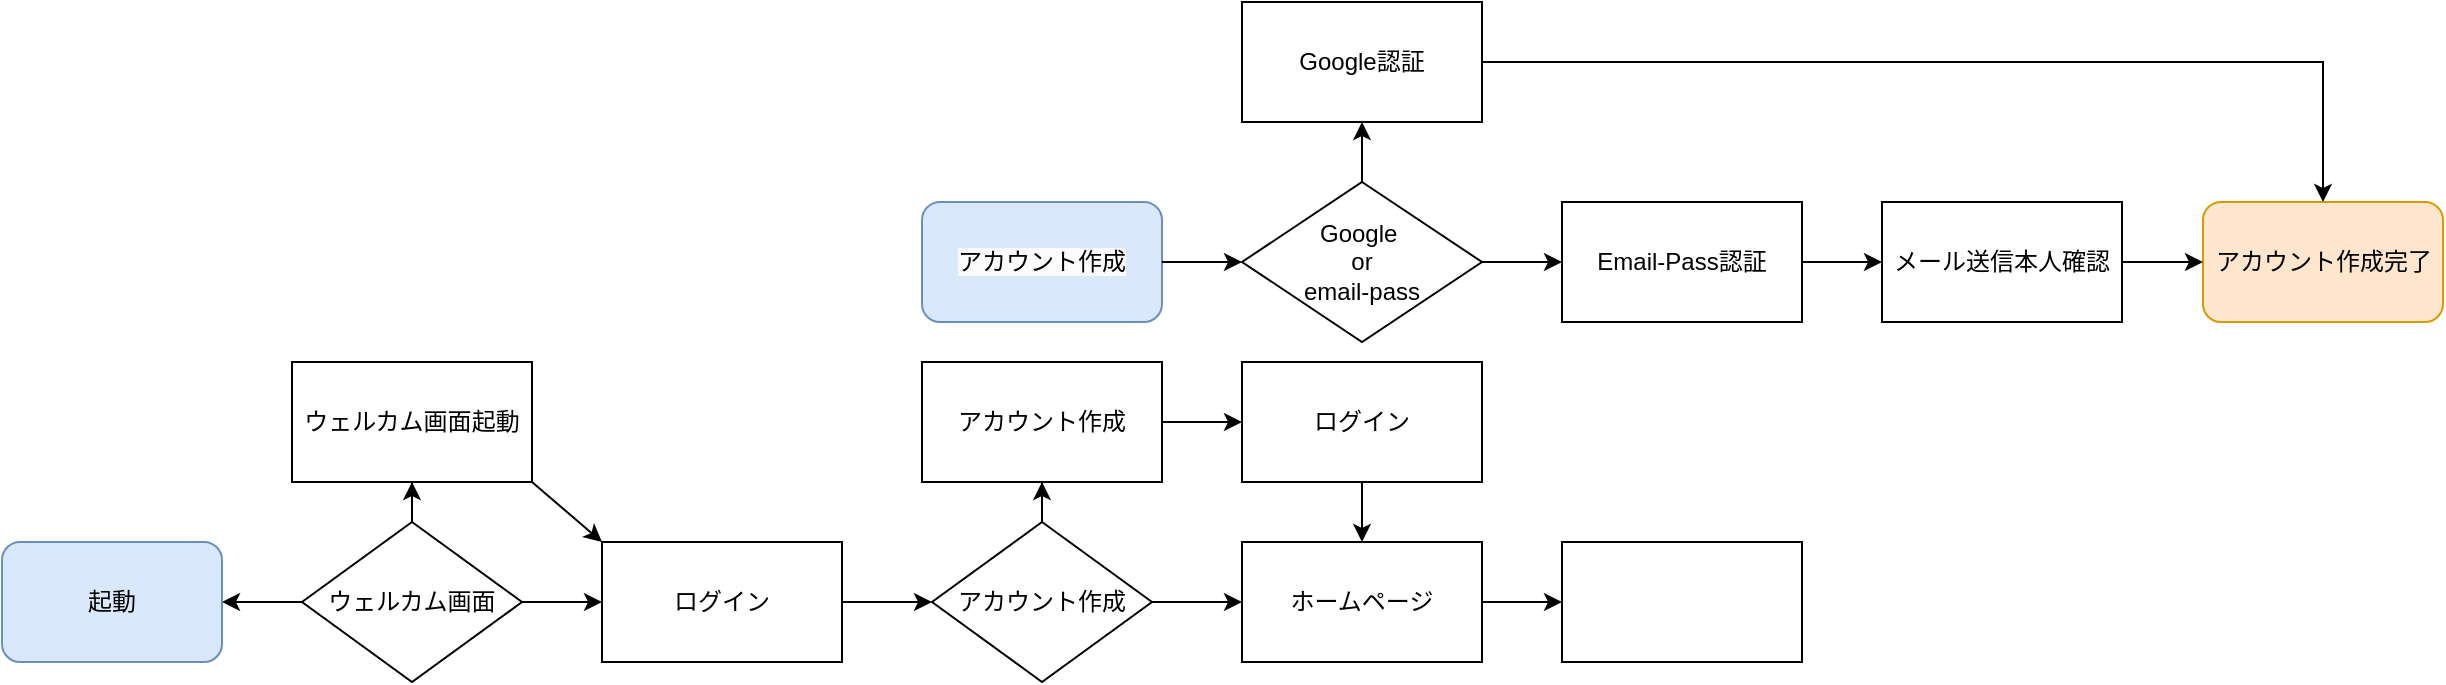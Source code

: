 <mxfile version="22.1.16" type="github">
  <diagram name="ページ1" id="QqLwSLqvl7rIlfeu2B-Z">
    <mxGraphModel dx="1176" dy="1735" grid="1" gridSize="10" guides="1" tooltips="1" connect="1" arrows="1" fold="1" page="1" pageScale="1" pageWidth="827" pageHeight="1169" math="0" shadow="0">
      <root>
        <mxCell id="0" />
        <mxCell id="1" parent="0" />
        <mxCell id="ANDY_AdEw9fYnEY0-3U3-14" value="" style="edgeStyle=orthogonalEdgeStyle;rounded=0;orthogonalLoop=1;jettySize=auto;html=1;" edge="1" parent="1" source="ANDY_AdEw9fYnEY0-3U3-6" target="ANDY_AdEw9fYnEY0-3U3-13">
          <mxGeometry relative="1" as="geometry" />
        </mxCell>
        <mxCell id="ANDY_AdEw9fYnEY0-3U3-16" value="" style="edgeStyle=orthogonalEdgeStyle;rounded=0;orthogonalLoop=1;jettySize=auto;html=1;" edge="1" parent="1" source="ANDY_AdEw9fYnEY0-3U3-6" target="ANDY_AdEw9fYnEY0-3U3-15">
          <mxGeometry relative="1" as="geometry" />
        </mxCell>
        <mxCell id="ANDY_AdEw9fYnEY0-3U3-18" value="" style="edgeStyle=orthogonalEdgeStyle;rounded=0;orthogonalLoop=1;jettySize=auto;html=1;" edge="1" parent="1" source="ANDY_AdEw9fYnEY0-3U3-6" target="ANDY_AdEw9fYnEY0-3U3-17">
          <mxGeometry relative="1" as="geometry" />
        </mxCell>
        <mxCell id="ANDY_AdEw9fYnEY0-3U3-6" value="ウェルカム画面" style="rhombus;whiteSpace=wrap;html=1;rounded=0;" vertex="1" parent="1">
          <mxGeometry x="170" y="220" width="110" height="80" as="geometry" />
        </mxCell>
        <mxCell id="ANDY_AdEw9fYnEY0-3U3-13" value="起動" style="rounded=1;whiteSpace=wrap;html=1;fillColor=#dae8fc;strokeColor=#6c8ebf;" vertex="1" parent="1">
          <mxGeometry x="20" y="230" width="110" height="60" as="geometry" />
        </mxCell>
        <mxCell id="ANDY_AdEw9fYnEY0-3U3-15" value="ウェルカム画面起動" style="rounded=0;whiteSpace=wrap;html=1;" vertex="1" parent="1">
          <mxGeometry x="165" y="140" width="120" height="60" as="geometry" />
        </mxCell>
        <mxCell id="ANDY_AdEw9fYnEY0-3U3-21" value="" style="edgeStyle=orthogonalEdgeStyle;rounded=0;orthogonalLoop=1;jettySize=auto;html=1;" edge="1" parent="1" source="ANDY_AdEw9fYnEY0-3U3-17" target="ANDY_AdEw9fYnEY0-3U3-20">
          <mxGeometry relative="1" as="geometry" />
        </mxCell>
        <mxCell id="ANDY_AdEw9fYnEY0-3U3-17" value="ログイン" style="whiteSpace=wrap;html=1;rounded=0;" vertex="1" parent="1">
          <mxGeometry x="320" y="230" width="120" height="60" as="geometry" />
        </mxCell>
        <mxCell id="ANDY_AdEw9fYnEY0-3U3-19" value="" style="endArrow=classic;html=1;rounded=0;entryX=0;entryY=0;entryDx=0;entryDy=0;exitX=1;exitY=1;exitDx=0;exitDy=0;" edge="1" parent="1" source="ANDY_AdEw9fYnEY0-3U3-15" target="ANDY_AdEw9fYnEY0-3U3-17">
          <mxGeometry width="50" height="50" relative="1" as="geometry">
            <mxPoint x="390" y="320" as="sourcePoint" />
            <mxPoint x="440" y="270" as="targetPoint" />
          </mxGeometry>
        </mxCell>
        <mxCell id="ANDY_AdEw9fYnEY0-3U3-23" value="" style="edgeStyle=orthogonalEdgeStyle;rounded=0;orthogonalLoop=1;jettySize=auto;html=1;" edge="1" parent="1" source="ANDY_AdEw9fYnEY0-3U3-20" target="ANDY_AdEw9fYnEY0-3U3-22">
          <mxGeometry relative="1" as="geometry" />
        </mxCell>
        <mxCell id="ANDY_AdEw9fYnEY0-3U3-29" value="" style="edgeStyle=orthogonalEdgeStyle;rounded=0;orthogonalLoop=1;jettySize=auto;html=1;" edge="1" parent="1" source="ANDY_AdEw9fYnEY0-3U3-20" target="ANDY_AdEw9fYnEY0-3U3-28">
          <mxGeometry relative="1" as="geometry" />
        </mxCell>
        <mxCell id="ANDY_AdEw9fYnEY0-3U3-20" value="アカウント作成" style="rhombus;whiteSpace=wrap;html=1;rounded=0;" vertex="1" parent="1">
          <mxGeometry x="485" y="220" width="110" height="80" as="geometry" />
        </mxCell>
        <mxCell id="ANDY_AdEw9fYnEY0-3U3-22" value="アカウント作成" style="whiteSpace=wrap;html=1;rounded=0;" vertex="1" parent="1">
          <mxGeometry x="480" y="140" width="120" height="60" as="geometry" />
        </mxCell>
        <mxCell id="ANDY_AdEw9fYnEY0-3U3-30" value="" style="edgeStyle=orthogonalEdgeStyle;rounded=0;orthogonalLoop=1;jettySize=auto;html=1;" edge="1" parent="1" source="ANDY_AdEw9fYnEY0-3U3-24" target="ANDY_AdEw9fYnEY0-3U3-28">
          <mxGeometry relative="1" as="geometry" />
        </mxCell>
        <mxCell id="ANDY_AdEw9fYnEY0-3U3-24" value="ログイン" style="whiteSpace=wrap;html=1;rounded=0;" vertex="1" parent="1">
          <mxGeometry x="640" y="140" width="120" height="60" as="geometry" />
        </mxCell>
        <mxCell id="ANDY_AdEw9fYnEY0-3U3-26" value="" style="endArrow=classic;html=1;rounded=0;exitX=1;exitY=0.5;exitDx=0;exitDy=0;entryX=0;entryY=0.5;entryDx=0;entryDy=0;" edge="1" parent="1" source="ANDY_AdEw9fYnEY0-3U3-22" target="ANDY_AdEw9fYnEY0-3U3-24">
          <mxGeometry width="50" height="50" relative="1" as="geometry">
            <mxPoint x="600" y="200" as="sourcePoint" />
            <mxPoint x="630" y="230" as="targetPoint" />
          </mxGeometry>
        </mxCell>
        <mxCell id="ANDY_AdEw9fYnEY0-3U3-32" value="" style="edgeStyle=orthogonalEdgeStyle;rounded=0;orthogonalLoop=1;jettySize=auto;html=1;" edge="1" parent="1" source="ANDY_AdEw9fYnEY0-3U3-28" target="ANDY_AdEw9fYnEY0-3U3-31">
          <mxGeometry relative="1" as="geometry" />
        </mxCell>
        <mxCell id="ANDY_AdEw9fYnEY0-3U3-28" value="ホームページ" style="rounded=0;whiteSpace=wrap;html=1;" vertex="1" parent="1">
          <mxGeometry x="640" y="230" width="120" height="60" as="geometry" />
        </mxCell>
        <mxCell id="ANDY_AdEw9fYnEY0-3U3-31" value="" style="rounded=0;whiteSpace=wrap;html=1;" vertex="1" parent="1">
          <mxGeometry x="800" y="230" width="120" height="60" as="geometry" />
        </mxCell>
        <mxCell id="ANDY_AdEw9fYnEY0-3U3-56" value="" style="group" vertex="1" connectable="0" parent="1">
          <mxGeometry x="480" y="-40" width="760.5" height="170" as="geometry" />
        </mxCell>
        <mxCell id="ANDY_AdEw9fYnEY0-3U3-38" value="Google&amp;nbsp;&lt;br&gt;or&lt;br&gt;email-pass" style="rhombus;whiteSpace=wrap;html=1;rounded=0;" vertex="1" parent="ANDY_AdEw9fYnEY0-3U3-56">
          <mxGeometry x="160" y="90" width="120" height="80" as="geometry" />
        </mxCell>
        <mxCell id="ANDY_AdEw9fYnEY0-3U3-40" value="Google認証" style="rounded=0;whiteSpace=wrap;html=1;" vertex="1" parent="ANDY_AdEw9fYnEY0-3U3-56">
          <mxGeometry x="160" width="120" height="60" as="geometry" />
        </mxCell>
        <mxCell id="ANDY_AdEw9fYnEY0-3U3-41" value="" style="edgeStyle=orthogonalEdgeStyle;rounded=0;orthogonalLoop=1;jettySize=auto;html=1;" edge="1" parent="ANDY_AdEw9fYnEY0-3U3-56" source="ANDY_AdEw9fYnEY0-3U3-38" target="ANDY_AdEw9fYnEY0-3U3-40">
          <mxGeometry relative="1" as="geometry" />
        </mxCell>
        <mxCell id="ANDY_AdEw9fYnEY0-3U3-44" value="Email-Pass認証" style="whiteSpace=wrap;html=1;rounded=0;" vertex="1" parent="ANDY_AdEw9fYnEY0-3U3-56">
          <mxGeometry x="320" y="100" width="120" height="60" as="geometry" />
        </mxCell>
        <mxCell id="ANDY_AdEw9fYnEY0-3U3-45" value="" style="edgeStyle=orthogonalEdgeStyle;rounded=0;orthogonalLoop=1;jettySize=auto;html=1;" edge="1" parent="ANDY_AdEw9fYnEY0-3U3-56" source="ANDY_AdEw9fYnEY0-3U3-38" target="ANDY_AdEw9fYnEY0-3U3-44">
          <mxGeometry relative="1" as="geometry" />
        </mxCell>
        <mxCell id="ANDY_AdEw9fYnEY0-3U3-46" value="メール送信本人確認" style="whiteSpace=wrap;html=1;rounded=0;" vertex="1" parent="ANDY_AdEw9fYnEY0-3U3-56">
          <mxGeometry x="480" y="100" width="120" height="60" as="geometry" />
        </mxCell>
        <mxCell id="ANDY_AdEw9fYnEY0-3U3-47" value="" style="edgeStyle=orthogonalEdgeStyle;rounded=0;orthogonalLoop=1;jettySize=auto;html=1;" edge="1" parent="ANDY_AdEw9fYnEY0-3U3-56" source="ANDY_AdEw9fYnEY0-3U3-44" target="ANDY_AdEw9fYnEY0-3U3-46">
          <mxGeometry relative="1" as="geometry" />
        </mxCell>
        <mxCell id="ANDY_AdEw9fYnEY0-3U3-51" value="&lt;meta charset=&quot;utf-8&quot;&gt;&lt;span style=&quot;color: rgb(0, 0, 0); font-family: Helvetica; font-size: 12px; font-style: normal; font-variant-ligatures: normal; font-variant-caps: normal; font-weight: 400; letter-spacing: normal; orphans: 2; text-align: center; text-indent: 0px; text-transform: none; widows: 2; word-spacing: 0px; -webkit-text-stroke-width: 0px; background-color: rgb(251, 251, 251); text-decoration-thickness: initial; text-decoration-style: initial; text-decoration-color: initial; float: none; display: inline !important;&quot;&gt;アカウント作成&lt;/span&gt;" style="rounded=1;whiteSpace=wrap;html=1;fillColor=#dae8fc;strokeColor=#6c8ebf;" vertex="1" parent="ANDY_AdEw9fYnEY0-3U3-56">
          <mxGeometry y="100" width="120" height="60" as="geometry" />
        </mxCell>
        <mxCell id="ANDY_AdEw9fYnEY0-3U3-39" value="" style="edgeStyle=orthogonalEdgeStyle;rounded=0;orthogonalLoop=1;jettySize=auto;html=1;" edge="1" parent="ANDY_AdEw9fYnEY0-3U3-56" source="ANDY_AdEw9fYnEY0-3U3-51" target="ANDY_AdEw9fYnEY0-3U3-38">
          <mxGeometry relative="1" as="geometry">
            <mxPoint x="120" y="130" as="sourcePoint" />
          </mxGeometry>
        </mxCell>
        <mxCell id="ANDY_AdEw9fYnEY0-3U3-52" value="アカウント作成完了" style="rounded=1;whiteSpace=wrap;html=1;fillColor=#ffe6cc;strokeColor=#d79b00;" vertex="1" parent="ANDY_AdEw9fYnEY0-3U3-56">
          <mxGeometry x="640.5" y="100" width="120" height="60" as="geometry" />
        </mxCell>
        <mxCell id="ANDY_AdEw9fYnEY0-3U3-55" style="edgeStyle=orthogonalEdgeStyle;rounded=0;orthogonalLoop=1;jettySize=auto;html=1;" edge="1" parent="ANDY_AdEw9fYnEY0-3U3-56" source="ANDY_AdEw9fYnEY0-3U3-40" target="ANDY_AdEw9fYnEY0-3U3-52">
          <mxGeometry relative="1" as="geometry" />
        </mxCell>
        <mxCell id="ANDY_AdEw9fYnEY0-3U3-54" value="" style="edgeStyle=orthogonalEdgeStyle;rounded=0;orthogonalLoop=1;jettySize=auto;html=1;" edge="1" parent="ANDY_AdEw9fYnEY0-3U3-56" source="ANDY_AdEw9fYnEY0-3U3-46" target="ANDY_AdEw9fYnEY0-3U3-52">
          <mxGeometry relative="1" as="geometry" />
        </mxCell>
      </root>
    </mxGraphModel>
  </diagram>
</mxfile>
